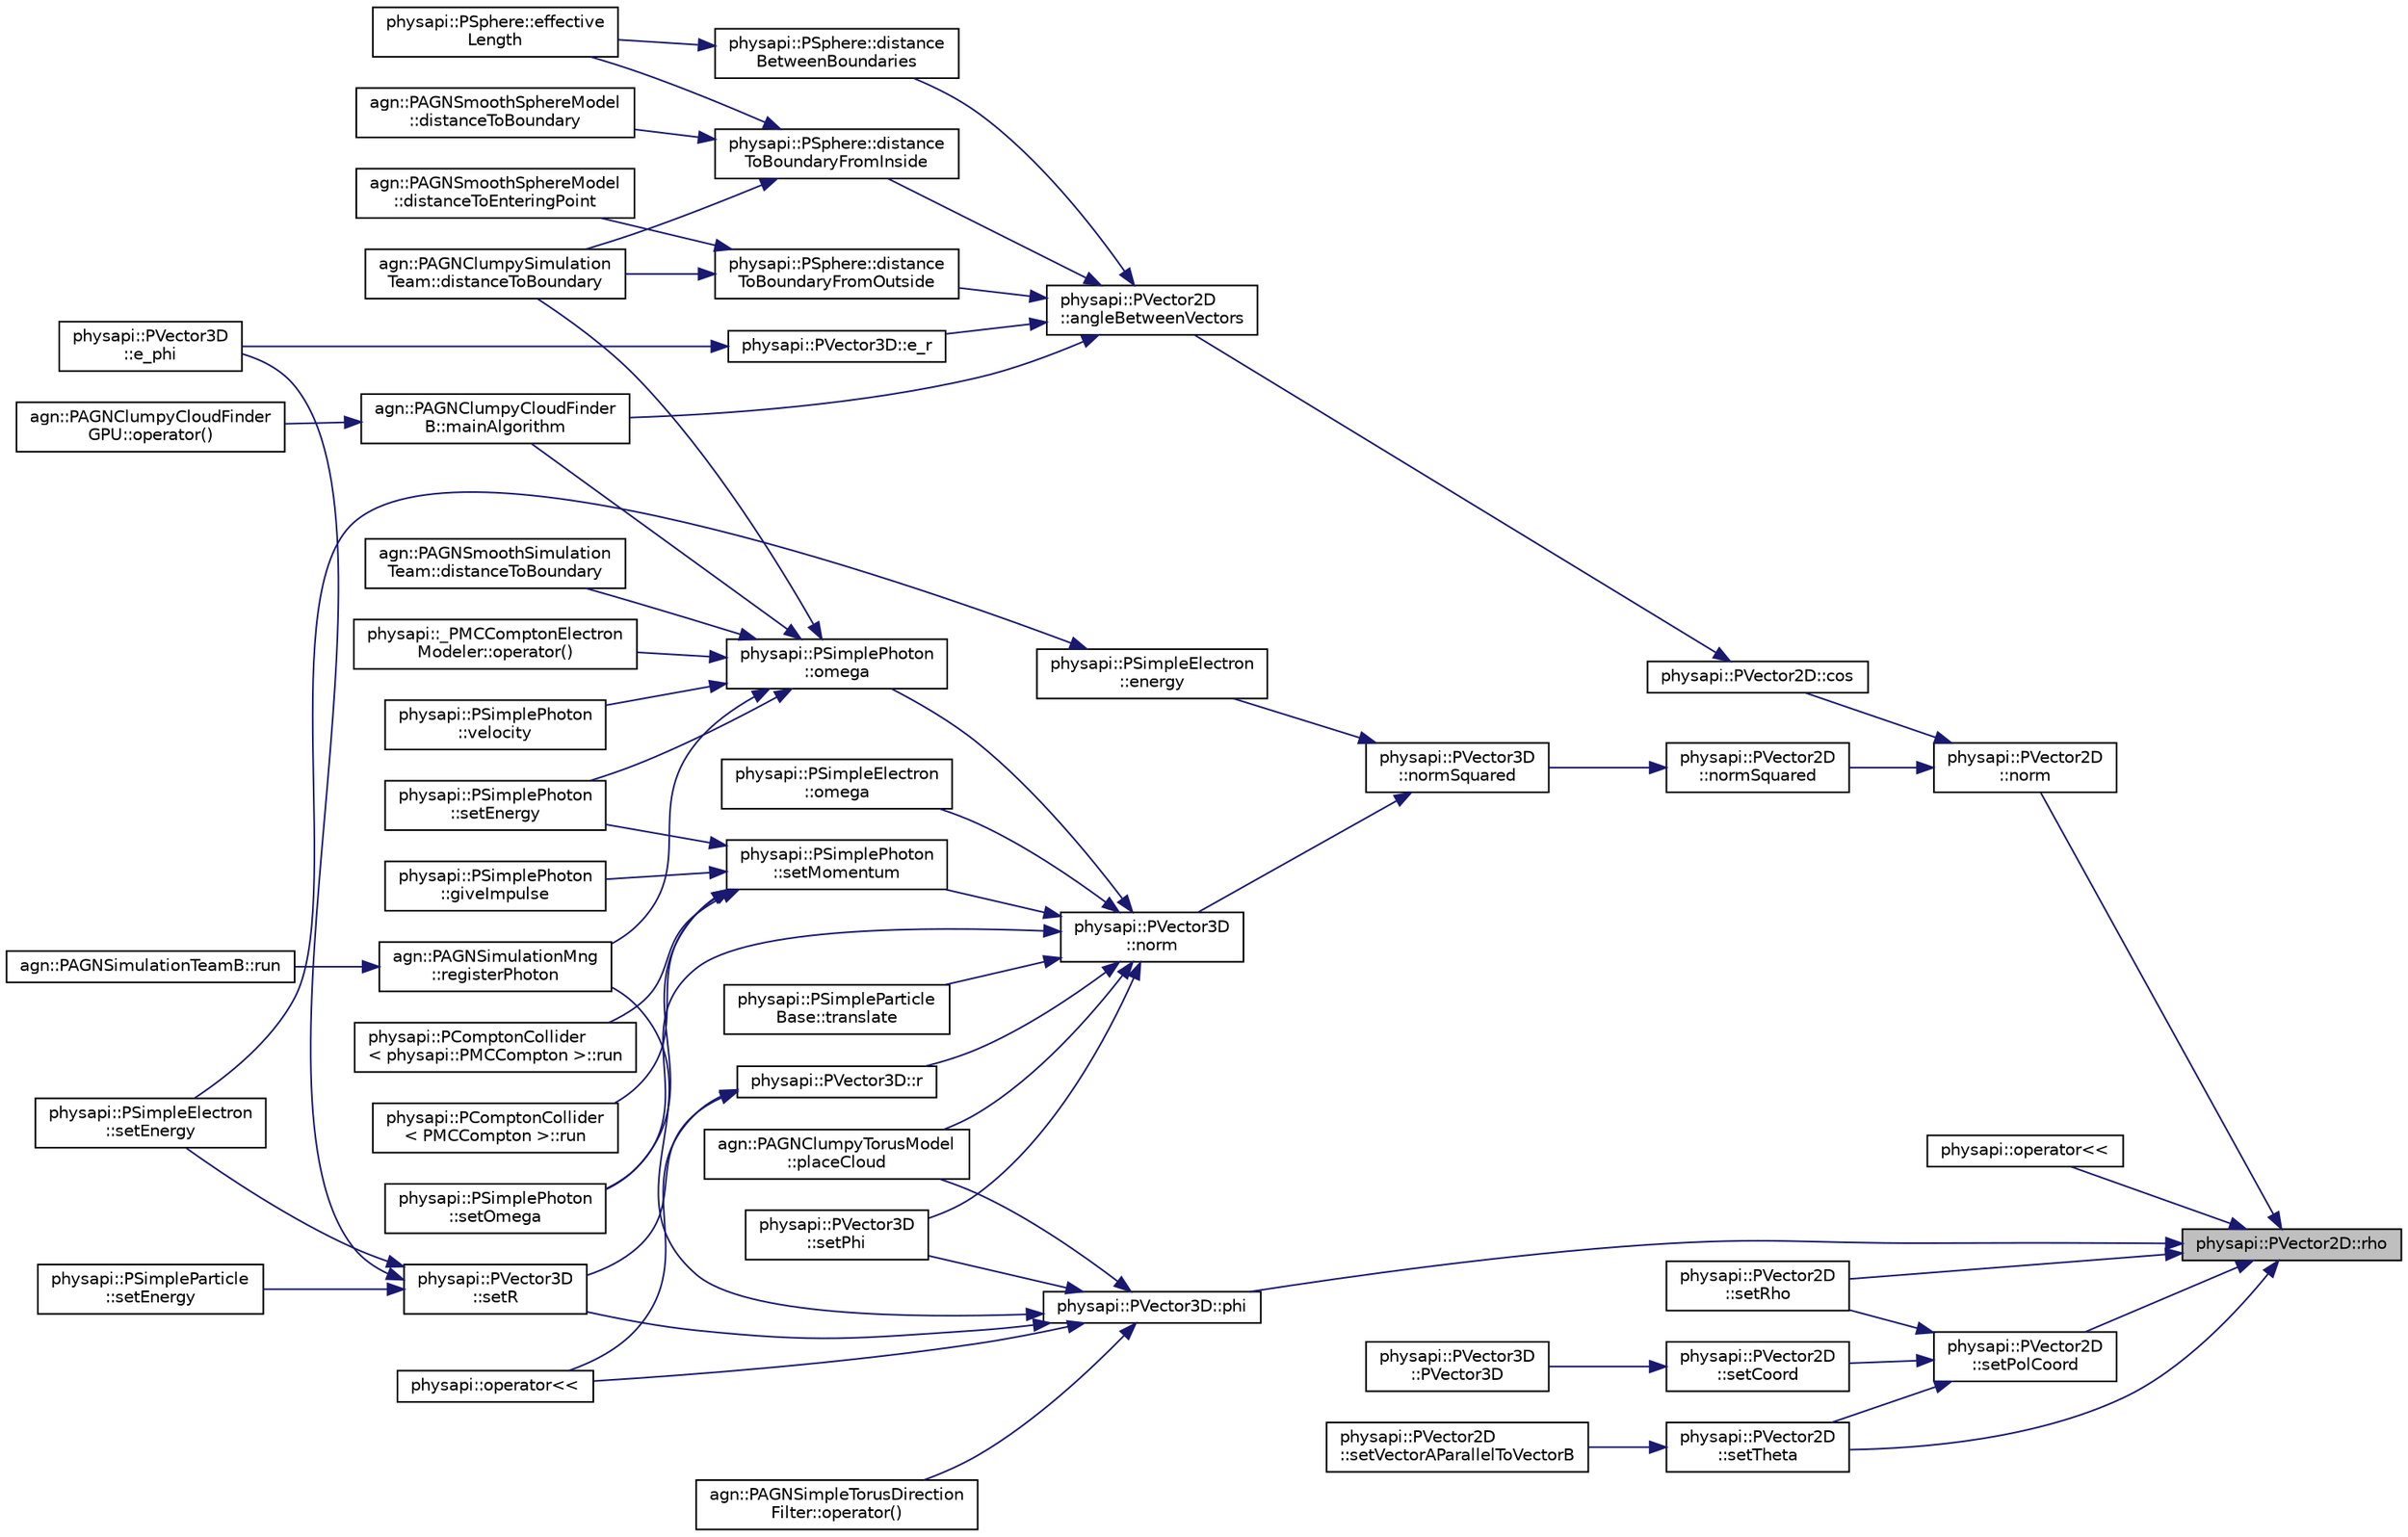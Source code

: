 digraph "physapi::PVector2D::rho"
{
 // LATEX_PDF_SIZE
  edge [fontname="Helvetica",fontsize="10",labelfontname="Helvetica",labelfontsize="10"];
  node [fontname="Helvetica",fontsize="10",shape=record];
  rankdir="RL";
  Node1 [label="physapi::PVector2D::rho",height=0.2,width=0.4,color="black", fillcolor="grey75", style="filled", fontcolor="black",tooltip="Get the  coordinate."];
  Node1 -> Node2 [dir="back",color="midnightblue",fontsize="10",style="solid"];
  Node2 [label="physapi::PVector2D\l::norm",height=0.2,width=0.4,color="black", fillcolor="white", style="filled",URL="$classphysapi_1_1_p_vector2_d.html#a93ca53c4e2c71d2b312f59cbc069de14",tooltip="Get the norm of the vector."];
  Node2 -> Node3 [dir="back",color="midnightblue",fontsize="10",style="solid"];
  Node3 [label="physapi::PVector2D::cos",height=0.2,width=0.4,color="black", fillcolor="white", style="filled",URL="$classphysapi_1_1_p_vector2_d.html#aa0167d443f83fb9822a04401654f22c1",tooltip="Calculates the cosine of the angle between two vectors."];
  Node3 -> Node4 [dir="back",color="midnightblue",fontsize="10",style="solid"];
  Node4 [label="physapi::PVector2D\l::angleBetweenVectors",height=0.2,width=0.4,color="black", fillcolor="white", style="filled",URL="$classphysapi_1_1_p_vector2_d.html#aafb821d3f298542106323af5ff076be1",tooltip="Calculates the angle  between two vectors."];
  Node4 -> Node5 [dir="back",color="midnightblue",fontsize="10",style="solid"];
  Node5 [label="physapi::PSphere::distance\lBetweenBoundaries",height=0.2,width=0.4,color="black", fillcolor="white", style="filled",URL="$classphysapi_1_1_p_sphere.html#a9620a9bf73a2fbac24c701487921a5ae",tooltip="Get the distance from one boundary to another on the given line."];
  Node5 -> Node6 [dir="back",color="midnightblue",fontsize="10",style="solid"];
  Node6 [label="physapi::PSphere::effective\lLength",height=0.2,width=0.4,color="black", fillcolor="white", style="filled",URL="$classphysapi_1_1_p_sphere.html#a3004e94d16b896bd17159ee9a0b639ed",tooltip="Get the length inside the geometry starting from a position."];
  Node4 -> Node7 [dir="back",color="midnightblue",fontsize="10",style="solid"];
  Node7 [label="physapi::PSphere::distance\lToBoundaryFromInside",height=0.2,width=0.4,color="black", fillcolor="white", style="filled",URL="$classphysapi_1_1_p_sphere.html#aa6666b385c620c468e6fae456c22f38c",tooltip="Get the distance to the geometry's boundaries from an inside point."];
  Node7 -> Node8 [dir="back",color="midnightblue",fontsize="10",style="solid"];
  Node8 [label="agn::PAGNSmoothSphereModel\l::distanceToBoundary",height=0.2,width=0.4,color="black", fillcolor="white", style="filled",URL="$classagn_1_1_p_a_g_n_smooth_sphere_model.html#a64494fc9cca719eb6c53c7fe551ec96d",tooltip=" "];
  Node7 -> Node9 [dir="back",color="midnightblue",fontsize="10",style="solid"];
  Node9 [label="agn::PAGNClumpySimulation\lTeam::distanceToBoundary",height=0.2,width=0.4,color="black", fillcolor="white", style="filled",URL="$classagn_1_1_p_a_g_n_clumpy_simulation_team.html#ac34a1368c306ff75648d347a2d3208fe",tooltip=" "];
  Node7 -> Node6 [dir="back",color="midnightblue",fontsize="10",style="solid"];
  Node4 -> Node10 [dir="back",color="midnightblue",fontsize="10",style="solid"];
  Node10 [label="physapi::PSphere::distance\lToBoundaryFromOutside",height=0.2,width=0.4,color="black", fillcolor="white", style="filled",URL="$classphysapi_1_1_p_sphere.html#a33ee0588a73fe7f1e55be847b94ec3b5",tooltip="Get the distance to the geometry's boundaries from an outside point."];
  Node10 -> Node9 [dir="back",color="midnightblue",fontsize="10",style="solid"];
  Node10 -> Node11 [dir="back",color="midnightblue",fontsize="10",style="solid"];
  Node11 [label="agn::PAGNSmoothSphereModel\l::distanceToEnteringPoint",height=0.2,width=0.4,color="black", fillcolor="white", style="filled",URL="$classagn_1_1_p_a_g_n_smooth_sphere_model.html#a80b21e04fa500ad9e635b2670cfa4d5f",tooltip=" "];
  Node4 -> Node12 [dir="back",color="midnightblue",fontsize="10",style="solid"];
  Node12 [label="physapi::PVector3D::e_r",height=0.2,width=0.4,color="black", fillcolor="white", style="filled",URL="$classphysapi_1_1_p_vector3_d.html#a7fe821abd771d6f47dd3b48277b1f4d2",tooltip="Get the  basis vector in cartesian coordinates."];
  Node12 -> Node13 [dir="back",color="midnightblue",fontsize="10",style="solid"];
  Node13 [label="physapi::PVector3D\l::e_phi",height=0.2,width=0.4,color="black", fillcolor="white", style="filled",URL="$classphysapi_1_1_p_vector3_d.html#a37b00ddee4484f5eae447a0e8d4c2a39",tooltip="Get the  basis vector in cartesian coordinates."];
  Node4 -> Node14 [dir="back",color="midnightblue",fontsize="10",style="solid"];
  Node14 [label="agn::PAGNClumpyCloudFinder\lB::mainAlgorithm",height=0.2,width=0.4,color="black", fillcolor="white", style="filled",URL="$classagn_1_1_p_a_g_n_clumpy_cloud_finder_b.html#a09d0d73a4bdc042b4484a6816d4660e4",tooltip=" "];
  Node14 -> Node15 [dir="back",color="midnightblue",fontsize="10",style="solid"];
  Node15 [label="agn::PAGNClumpyCloudFinder\lGPU::operator()",height=0.2,width=0.4,color="black", fillcolor="white", style="filled",URL="$classagn_1_1_p_a_g_n_clumpy_cloud_finder_g_p_u.html#ac0dc8aeb231b67a2a242cc9a603d1386",tooltip=" "];
  Node2 -> Node16 [dir="back",color="midnightblue",fontsize="10",style="solid"];
  Node16 [label="physapi::PVector2D\l::normSquared",height=0.2,width=0.4,color="black", fillcolor="white", style="filled",URL="$classphysapi_1_1_p_vector2_d.html#a492aecd7fdfd137de2efaf5a8eaa2fe4",tooltip="Get the squared of the vector's norm."];
  Node16 -> Node17 [dir="back",color="midnightblue",fontsize="10",style="solid"];
  Node17 [label="physapi::PVector3D\l::normSquared",height=0.2,width=0.4,color="black", fillcolor="white", style="filled",URL="$classphysapi_1_1_p_vector3_d.html#a0424c2400c2ca9c8dc478317ce0378ca",tooltip="Get the squared of the vector's norm."];
  Node17 -> Node18 [dir="back",color="midnightblue",fontsize="10",style="solid"];
  Node18 [label="physapi::PSimpleElectron\l::energy",height=0.2,width=0.4,color="black", fillcolor="white", style="filled",URL="$classphysapi_1_1_p_simple_electron.html#a6cf4d5324d94e802fce30cc39bbc4e88",tooltip="Get the electron's energy."];
  Node18 -> Node19 [dir="back",color="midnightblue",fontsize="10",style="solid"];
  Node19 [label="physapi::PSimpleElectron\l::setEnergy",height=0.2,width=0.4,color="black", fillcolor="white", style="filled",URL="$classphysapi_1_1_p_simple_electron.html#a7f563d2deab9ca8b36402bcee89a9825",tooltip="Set the electron's energy."];
  Node17 -> Node20 [dir="back",color="midnightblue",fontsize="10",style="solid"];
  Node20 [label="physapi::PVector3D\l::norm",height=0.2,width=0.4,color="black", fillcolor="white", style="filled",URL="$classphysapi_1_1_p_vector3_d.html#a17511cdd903682998726d8cc552ff697",tooltip="Get the norm of the vector."];
  Node20 -> Node21 [dir="back",color="midnightblue",fontsize="10",style="solid"];
  Node21 [label="physapi::PSimplePhoton\l::omega",height=0.2,width=0.4,color="black", fillcolor="white", style="filled",URL="$classphysapi_1_1_p_simple_photon.html#ac03e217ba20745e12288c230065afb8a",tooltip="Photon's direction of movement."];
  Node21 -> Node22 [dir="back",color="midnightblue",fontsize="10",style="solid"];
  Node22 [label="agn::PAGNSmoothSimulation\lTeam::distanceToBoundary",height=0.2,width=0.4,color="black", fillcolor="white", style="filled",URL="$classagn_1_1_p_a_g_n_smooth_simulation_team.html#ab4f57f961d0476504071f734c0633ba4",tooltip=" "];
  Node21 -> Node9 [dir="back",color="midnightblue",fontsize="10",style="solid"];
  Node21 -> Node14 [dir="back",color="midnightblue",fontsize="10",style="solid"];
  Node21 -> Node23 [dir="back",color="midnightblue",fontsize="10",style="solid"];
  Node23 [label="physapi::_PMCComptonElectron\lModeler::operator()",height=0.2,width=0.4,color="black", fillcolor="white", style="filled",URL="$classphysapi_1_1___p_m_c_compton_electron_modeler.html#a7f7d4c98244d5af2dc32c2a296b271ba",tooltip=" "];
  Node21 -> Node24 [dir="back",color="midnightblue",fontsize="10",style="solid"];
  Node24 [label="agn::PAGNSimulationMng\l::registerPhoton",height=0.2,width=0.4,color="black", fillcolor="white", style="filled",URL="$classagn_1_1_p_a_g_n_simulation_mng.html#a3eb153c6b9676621da4729bb5f6140f7",tooltip=" "];
  Node24 -> Node25 [dir="back",color="midnightblue",fontsize="10",style="solid"];
  Node25 [label="agn::PAGNSimulationTeamB::run",height=0.2,width=0.4,color="black", fillcolor="white", style="filled",URL="$classagn_1_1_p_a_g_n_simulation_team_b.html#ac731744118677ec55c1f0bd457b3e2ce",tooltip=" "];
  Node21 -> Node26 [dir="back",color="midnightblue",fontsize="10",style="solid"];
  Node26 [label="physapi::PSimplePhoton\l::setEnergy",height=0.2,width=0.4,color="black", fillcolor="white", style="filled",URL="$classphysapi_1_1_p_simple_photon.html#a0a53aa76e0deda26396552154ae33f38",tooltip="Set the photon's energy."];
  Node21 -> Node27 [dir="back",color="midnightblue",fontsize="10",style="solid"];
  Node27 [label="physapi::PSimplePhoton\l::velocity",height=0.2,width=0.4,color="black", fillcolor="white", style="filled",URL="$classphysapi_1_1_p_simple_photon.html#a7423a72f7351832842a2b5d758d6dddd",tooltip="Get the photon's velocity."];
  Node20 -> Node28 [dir="back",color="midnightblue",fontsize="10",style="solid"];
  Node28 [label="physapi::PSimpleElectron\l::omega",height=0.2,width=0.4,color="black", fillcolor="white", style="filled",URL="$classphysapi_1_1_p_simple_electron.html#a317b7480e14c84d13b4cffb4e3917c26",tooltip="Get the direction of movement."];
  Node20 -> Node29 [dir="back",color="midnightblue",fontsize="10",style="solid"];
  Node29 [label="agn::PAGNClumpyTorusModel\l::placeCloud",height=0.2,width=0.4,color="black", fillcolor="white", style="filled",URL="$classagn_1_1_p_a_g_n_clumpy_torus_model.html#a2d05a0ec848baf944d0eba2939593911",tooltip=" "];
  Node20 -> Node30 [dir="back",color="midnightblue",fontsize="10",style="solid"];
  Node30 [label="physapi::PVector3D::r",height=0.2,width=0.4,color="black", fillcolor="white", style="filled",URL="$classphysapi_1_1_p_vector3_d.html#ad33f1b41d8d8120e5147fd7315230b09",tooltip="Get the r coordinate, i.e. the norm of the vector."];
  Node30 -> Node31 [dir="back",color="midnightblue",fontsize="10",style="solid"];
  Node31 [label="physapi::operator\<\<",height=0.2,width=0.4,color="black", fillcolor="white", style="filled",URL="$namespacephysapi.html#a53ec1be07c7eb9d9a7bec2a886a7e3bb",tooltip=" "];
  Node30 -> Node32 [dir="back",color="midnightblue",fontsize="10",style="solid"];
  Node32 [label="physapi::PVector3D\l::setR",height=0.2,width=0.4,color="black", fillcolor="white", style="filled",URL="$classphysapi_1_1_p_vector3_d.html#a07b5836d7759f1d82914ac02988c173b",tooltip="Set the r coordinate, i.e. the norm of the vector."];
  Node32 -> Node13 [dir="back",color="midnightblue",fontsize="10",style="solid"];
  Node32 -> Node19 [dir="back",color="midnightblue",fontsize="10",style="solid"];
  Node32 -> Node33 [dir="back",color="midnightblue",fontsize="10",style="solid"];
  Node33 [label="physapi::PSimpleParticle\l::setEnergy",height=0.2,width=0.4,color="black", fillcolor="white", style="filled",URL="$classphysapi_1_1_p_simple_particle.html#aa6d8185137ad45f73b653f2f356b88c5",tooltip="Set the particle's energy."];
  Node20 -> Node34 [dir="back",color="midnightblue",fontsize="10",style="solid"];
  Node34 [label="physapi::PSimplePhoton\l::setMomentum",height=0.2,width=0.4,color="black", fillcolor="white", style="filled",URL="$classphysapi_1_1_p_simple_photon.html#a5a6e82485e0eb397cf58ced888fb99b8",tooltip="Set the momentum of the particle."];
  Node34 -> Node35 [dir="back",color="midnightblue",fontsize="10",style="solid"];
  Node35 [label="physapi::PSimplePhoton\l::giveImpulse",height=0.2,width=0.4,color="black", fillcolor="white", style="filled",URL="$classphysapi_1_1_p_simple_photon.html#ab391400ce8f861b727ce2735a6c30831",tooltip="Give an impulse to the photon."];
  Node34 -> Node36 [dir="back",color="midnightblue",fontsize="10",style="solid"];
  Node36 [label="physapi::PComptonCollider\l\< physapi::PMCCompton \>::run",height=0.2,width=0.4,color="black", fillcolor="white", style="filled",URL="$classphysapi_1_1_p_compton_collider.html#a921141f11c5612a0f9386d573c749770",tooltip="Perform the collision and set the corresponding momentum to the photon and to the electron given as a..."];
  Node34 -> Node37 [dir="back",color="midnightblue",fontsize="10",style="solid"];
  Node37 [label="physapi::PComptonCollider\l\< PMCCompton \>::run",height=0.2,width=0.4,color="black", fillcolor="white", style="filled",URL="$classphysapi_1_1_p_compton_collider_3_01_p_m_c_compton_01_4.html#a6f8a872b0c153980431a1f3b4d257ed0",tooltip="Perform the collision and set the corresponding momentum to the photon and to the electron given as a..."];
  Node34 -> Node26 [dir="back",color="midnightblue",fontsize="10",style="solid"];
  Node34 -> Node38 [dir="back",color="midnightblue",fontsize="10",style="solid"];
  Node38 [label="physapi::PSimplePhoton\l::setOmega",height=0.2,width=0.4,color="black", fillcolor="white", style="filled",URL="$classphysapi_1_1_p_simple_photon.html#a4fcab8fea7ca0076a803a854f880db2d",tooltip="Set the photon's direction of movement."];
  Node20 -> Node38 [dir="back",color="midnightblue",fontsize="10",style="solid"];
  Node20 -> Node39 [dir="back",color="midnightblue",fontsize="10",style="solid"];
  Node39 [label="physapi::PVector3D\l::setPhi",height=0.2,width=0.4,color="black", fillcolor="white", style="filled",URL="$classphysapi_1_1_p_vector3_d.html#add9315ba6ef669c884340d340bf197a8",tooltip="Set a new  coordinate."];
  Node20 -> Node40 [dir="back",color="midnightblue",fontsize="10",style="solid"];
  Node40 [label="physapi::PSimpleParticle\lBase::translate",height=0.2,width=0.4,color="black", fillcolor="white", style="filled",URL="$classphysapi_1_1_p_simple_particle_base.html#ab29658452c30d15a3777b50ec22d9a6e",tooltip="Translate a particle a length ds on the current direction of movement."];
  Node1 -> Node41 [dir="back",color="midnightblue",fontsize="10",style="solid"];
  Node41 [label="physapi::operator\<\<",height=0.2,width=0.4,color="black", fillcolor="white", style="filled",URL="$namespacephysapi.html#a189550ce8aba91af42b052d4d1869c41",tooltip=" "];
  Node1 -> Node42 [dir="back",color="midnightblue",fontsize="10",style="solid"];
  Node42 [label="physapi::PVector3D::phi",height=0.2,width=0.4,color="black", fillcolor="white", style="filled",URL="$classphysapi_1_1_p_vector3_d.html#afcc069b3f3e741c3a77cfd1b41cc9939",tooltip="Get the  spherical coordinate."];
  Node42 -> Node43 [dir="back",color="midnightblue",fontsize="10",style="solid"];
  Node43 [label="agn::PAGNSimpleTorusDirection\lFilter::operator()",height=0.2,width=0.4,color="black", fillcolor="white", style="filled",URL="$classagn_1_1_p_a_g_n_simple_torus_direction_filter.html#a10dbc30f04236ea5457808241d1c6de4",tooltip=" "];
  Node42 -> Node31 [dir="back",color="midnightblue",fontsize="10",style="solid"];
  Node42 -> Node29 [dir="back",color="midnightblue",fontsize="10",style="solid"];
  Node42 -> Node24 [dir="back",color="midnightblue",fontsize="10",style="solid"];
  Node42 -> Node39 [dir="back",color="midnightblue",fontsize="10",style="solid"];
  Node42 -> Node32 [dir="back",color="midnightblue",fontsize="10",style="solid"];
  Node1 -> Node44 [dir="back",color="midnightblue",fontsize="10",style="solid"];
  Node44 [label="physapi::PVector2D\l::setPolCoord",height=0.2,width=0.4,color="black", fillcolor="white", style="filled",URL="$classphysapi_1_1_p_vector2_d.html#a17d53237cfa5a20e26f70cced0015962",tooltip="Set the coordinates , ."];
  Node44 -> Node45 [dir="back",color="midnightblue",fontsize="10",style="solid"];
  Node45 [label="physapi::PVector2D\l::setCoord",height=0.2,width=0.4,color="black", fillcolor="white", style="filled",URL="$classphysapi_1_1_p_vector2_d.html#ae1b7752437c2c30b48ff4f40f0e84e78",tooltip="Set new coordinates (x, y) or ( , )."];
  Node45 -> Node46 [dir="back",color="midnightblue",fontsize="10",style="solid"];
  Node46 [label="physapi::PVector3D\l::PVector3D",height=0.2,width=0.4,color="black", fillcolor="white", style="filled",URL="$classphysapi_1_1_p_vector3_d.html#a4d219a6a7ea9fd6d76ed27e01f5d12d7",tooltip="Construct a new 3D-vector with the specified coordinates."];
  Node44 -> Node47 [dir="back",color="midnightblue",fontsize="10",style="solid"];
  Node47 [label="physapi::PVector2D\l::setRho",height=0.2,width=0.4,color="black", fillcolor="white", style="filled",URL="$classphysapi_1_1_p_vector2_d.html#a82a68974596e56dad0ac18c283e56f0f",tooltip="Set a new  coordinate."];
  Node44 -> Node48 [dir="back",color="midnightblue",fontsize="10",style="solid"];
  Node48 [label="physapi::PVector2D\l::setTheta",height=0.2,width=0.4,color="black", fillcolor="white", style="filled",URL="$classphysapi_1_1_p_vector2_d.html#a1e3cd130f4a6d2fe0c2439351ee7c9b5",tooltip="Set a new  coordinate."];
  Node48 -> Node49 [dir="back",color="midnightblue",fontsize="10",style="solid"];
  Node49 [label="physapi::PVector2D\l::setVectorAParallelToVectorB",height=0.2,width=0.4,color="black", fillcolor="white", style="filled",URL="$classphysapi_1_1_p_vector2_d.html#a5f4cdf71873b7c29f5bc12bf344c7cd9",tooltip="Set the Vector A Parallel To Vector B."];
  Node1 -> Node47 [dir="back",color="midnightblue",fontsize="10",style="solid"];
  Node1 -> Node48 [dir="back",color="midnightblue",fontsize="10",style="solid"];
}
